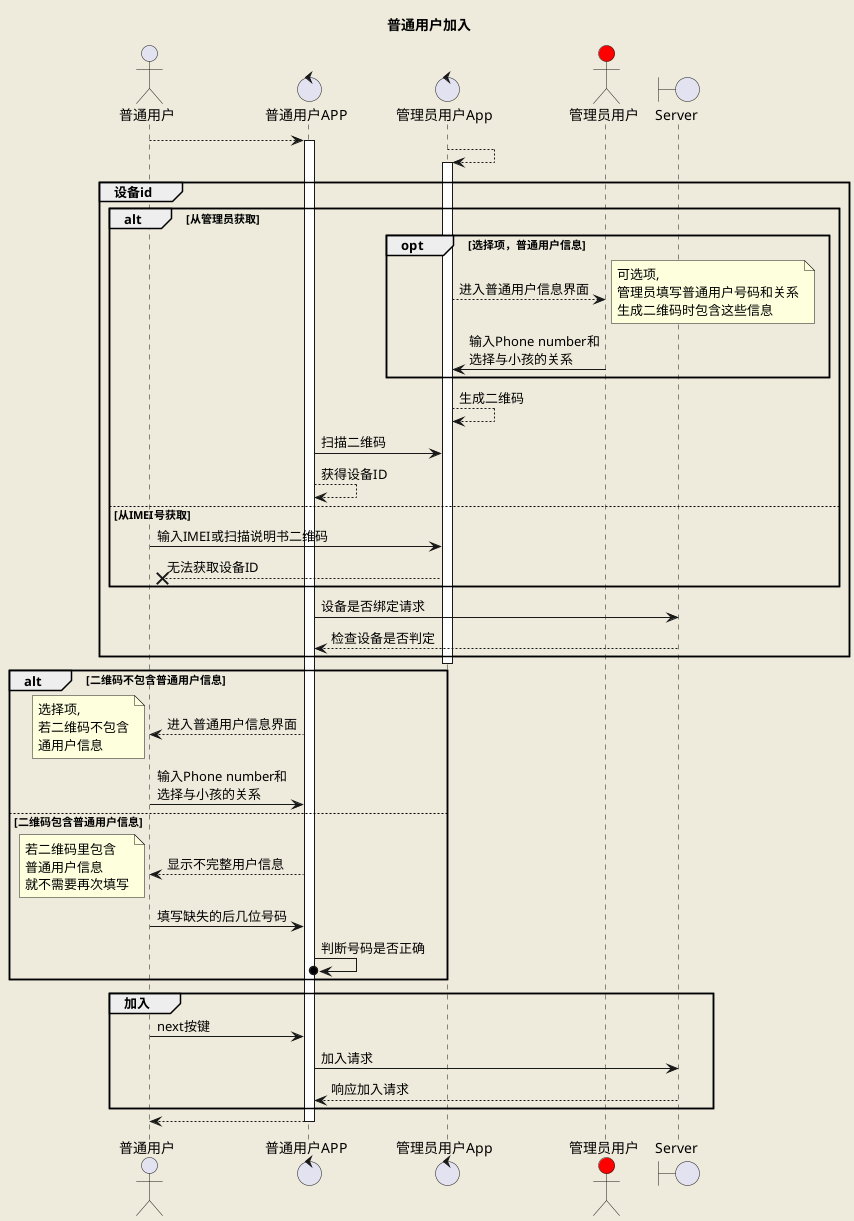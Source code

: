 @startuml

skinparam backgroundColor #EEEBDC

title 普通用户加入

actor 普通用户 as user
control  普通用户APP as otherApp
control 管理员用户App as app
actor 管理员用户 as manage #red
boundary Server

user --> otherApp
activate otherApp
app --> app
activate app

group 设备id
    alt 从管理员获取
        opt 选择项，普通用户信息
            app --> manage: 进入普通用户信息界面
            note right
            可选项,
            管理员填写普通用户号码和关系
            生成二维码时包含这些信息
            end note
            manage -> app: 输入Phone number和\n选择与小孩的关系
        end

        app --> app: 生成二维码
        otherApp -> app: 扫描二维码
        otherApp --> otherApp: 获得设备ID
    else 从IMEI号获取
        user -> app: 输入IMEI或扫描说明书二维码
        app -->x user:  无法获取设备ID
    end
    otherApp -> Server: 设备是否绑定请求
    Server --> otherApp: 检查设备是否判定
end
deactivate app

alt 二维码不包含普通用户信息
    otherApp --> user: 进入普通用户信息界面
    note left
    选择项,
    若二维码不包含
    通用户信息
    end note
    user -> otherApp: 输入Phone number和\n选择与小孩的关系
else 二维码包含普通用户信息
    otherApp --> user: 显示不完整用户信息
    note left
    若二维码里包含
    普通用户信息
    就不需要再次填写
    end note
    user -> otherApp: 填写缺失的后几位号码
    otherApp ->o otherApp: 判断号码是否正确
end

group 加入
    user -> otherApp: next按键
    otherApp -> Server: 加入请求
    Server --> otherApp: 响应加入请求
end

otherApp --> user
deactivate otherApp

@enduml